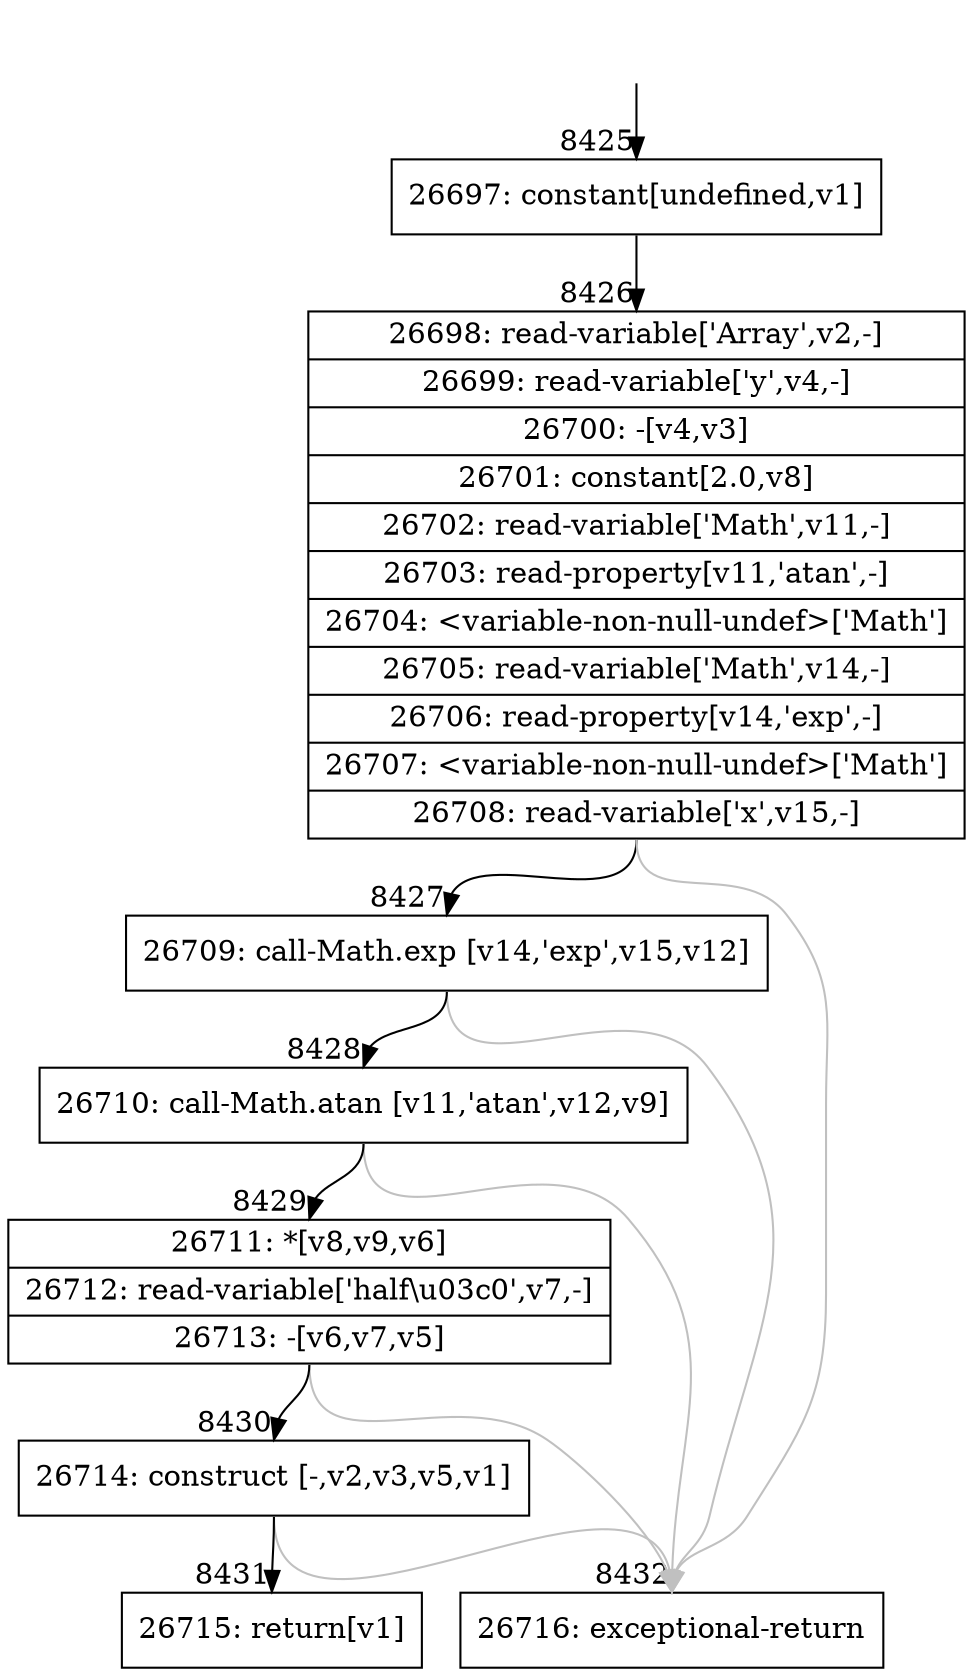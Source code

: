 digraph {
rankdir="TD"
BB_entry802[shape=none,label=""];
BB_entry802 -> BB8425 [tailport=s, headport=n, headlabel="    8425"]
BB8425 [shape=record label="{26697: constant[undefined,v1]}" ] 
BB8425 -> BB8426 [tailport=s, headport=n, headlabel="      8426"]
BB8426 [shape=record label="{26698: read-variable['Array',v2,-]|26699: read-variable['y',v4,-]|26700: -[v4,v3]|26701: constant[2.0,v8]|26702: read-variable['Math',v11,-]|26703: read-property[v11,'atan',-]|26704: \<variable-non-null-undef\>['Math']|26705: read-variable['Math',v14,-]|26706: read-property[v14,'exp',-]|26707: \<variable-non-null-undef\>['Math']|26708: read-variable['x',v15,-]}" ] 
BB8426 -> BB8427 [tailport=s, headport=n, headlabel="      8427"]
BB8426 -> BB8432 [tailport=s, headport=n, color=gray, headlabel="      8432"]
BB8427 [shape=record label="{26709: call-Math.exp [v14,'exp',v15,v12]}" ] 
BB8427 -> BB8428 [tailport=s, headport=n, headlabel="      8428"]
BB8427 -> BB8432 [tailport=s, headport=n, color=gray]
BB8428 [shape=record label="{26710: call-Math.atan [v11,'atan',v12,v9]}" ] 
BB8428 -> BB8429 [tailport=s, headport=n, headlabel="      8429"]
BB8428 -> BB8432 [tailport=s, headport=n, color=gray]
BB8429 [shape=record label="{26711: *[v8,v9,v6]|26712: read-variable['half\\u03c0',v7,-]|26713: -[v6,v7,v5]}" ] 
BB8429 -> BB8430 [tailport=s, headport=n, headlabel="      8430"]
BB8429 -> BB8432 [tailport=s, headport=n, color=gray]
BB8430 [shape=record label="{26714: construct [-,v2,v3,v5,v1]}" ] 
BB8430 -> BB8431 [tailport=s, headport=n, headlabel="      8431"]
BB8430 -> BB8432 [tailport=s, headport=n, color=gray]
BB8431 [shape=record label="{26715: return[v1]}" ] 
BB8432 [shape=record label="{26716: exceptional-return}" ] 
//#$~ 4777
}
